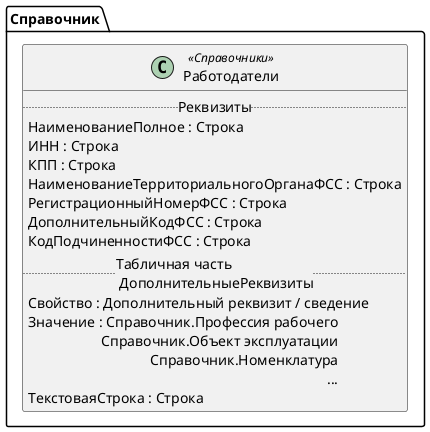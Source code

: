﻿@startuml Работодатели
'!include templates.wsd
'..\include templates.wsd
class Справочник.Работодатели as "Работодатели" <<Справочники>>
{
..Реквизиты..
НаименованиеПолное : Строка
ИНН : Строка
КПП : Строка
НаименованиеТерриториальногоОрганаФСС : Строка
РегистрационныйНомерФСС : Строка
ДополнительныйКодФСС : Строка
КодПодчиненностиФСС : Строка
..Табличная часть \n ДополнительныеРеквизиты..
Свойство : Дополнительный реквизит / сведение
Значение : Справочник.Профессия рабочего\rСправочник.Объект эксплуатации\rСправочник.Номенклатура\r...
ТекстоваяСтрока : Строка
}
@enduml
